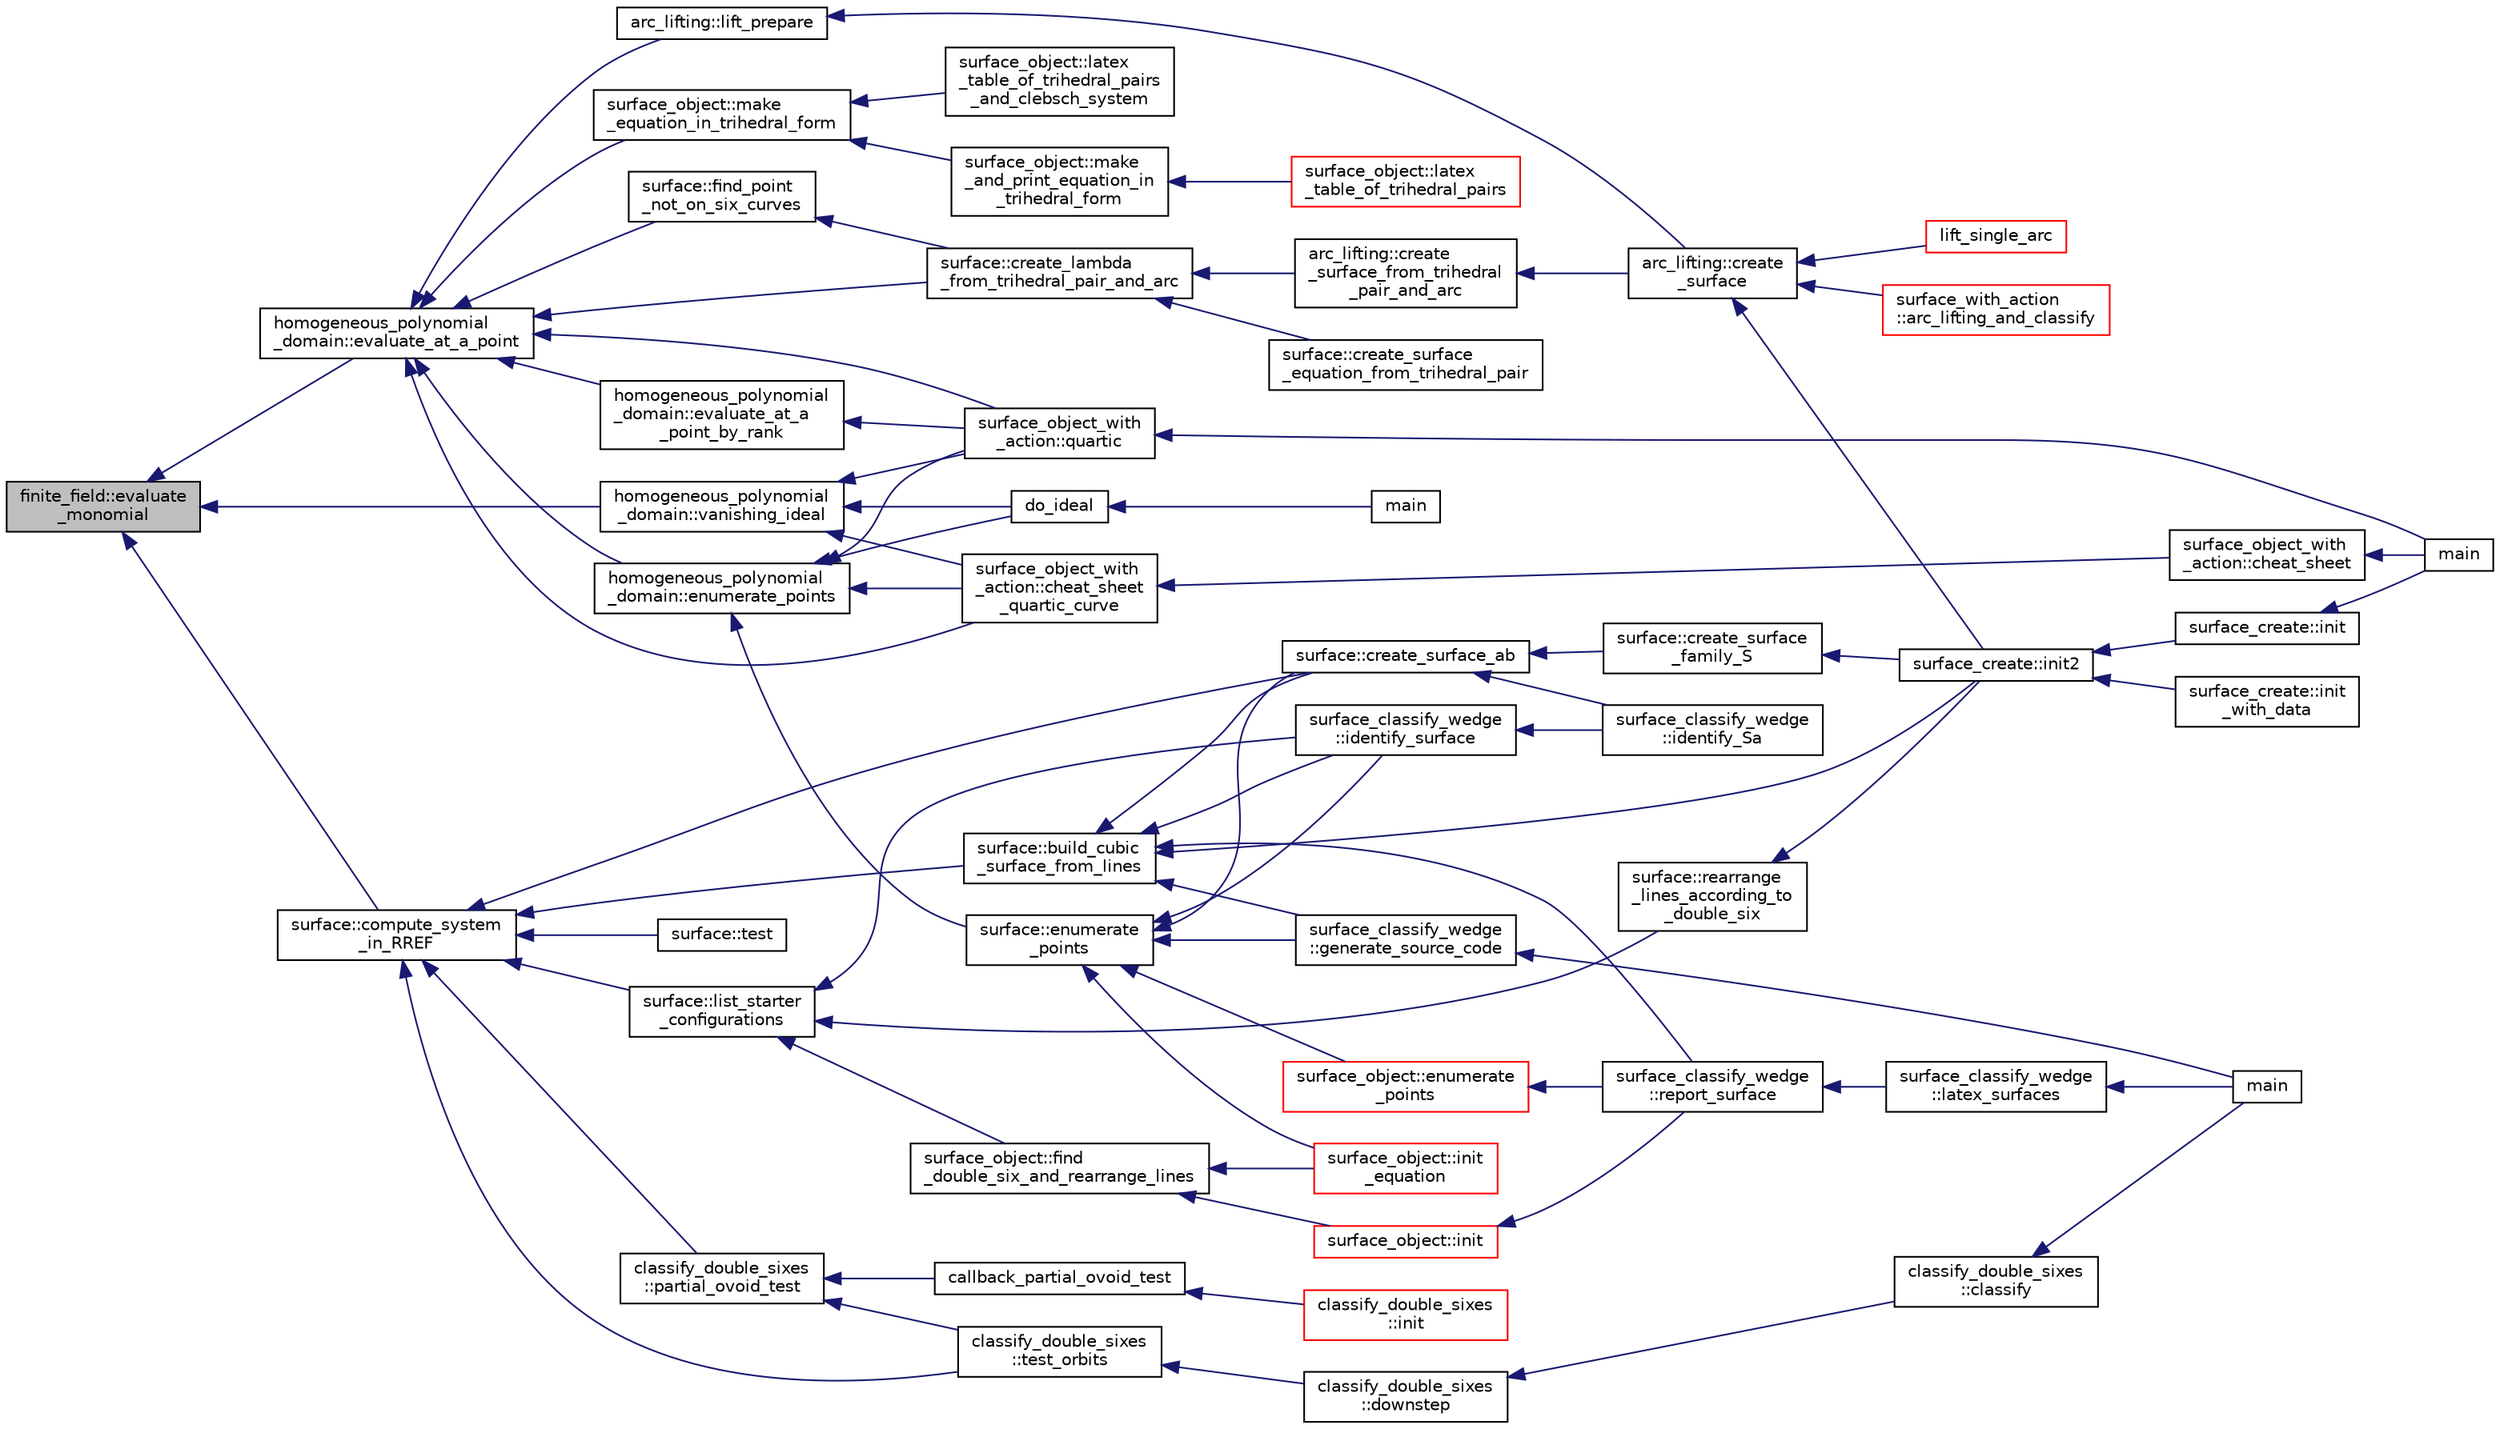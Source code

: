 digraph "finite_field::evaluate_monomial"
{
  edge [fontname="Helvetica",fontsize="10",labelfontname="Helvetica",labelfontsize="10"];
  node [fontname="Helvetica",fontsize="10",shape=record];
  rankdir="LR";
  Node2720 [label="finite_field::evaluate\l_monomial",height=0.2,width=0.4,color="black", fillcolor="grey75", style="filled", fontcolor="black"];
  Node2720 -> Node2721 [dir="back",color="midnightblue",fontsize="10",style="solid",fontname="Helvetica"];
  Node2721 [label="homogeneous_polynomial\l_domain::evaluate_at_a_point",height=0.2,width=0.4,color="black", fillcolor="white", style="filled",URL="$d2/da7/classhomogeneous__polynomial__domain.html#ad3989698a38d04fc319162c376fe6343"];
  Node2721 -> Node2722 [dir="back",color="midnightblue",fontsize="10",style="solid",fontname="Helvetica"];
  Node2722 [label="homogeneous_polynomial\l_domain::enumerate_points",height=0.2,width=0.4,color="black", fillcolor="white", style="filled",URL="$d2/da7/classhomogeneous__polynomial__domain.html#adc0868f632cc5662b7bfaf0b3d72268f"];
  Node2722 -> Node2723 [dir="back",color="midnightblue",fontsize="10",style="solid",fontname="Helvetica"];
  Node2723 [label="do_ideal",height=0.2,width=0.4,color="black", fillcolor="white", style="filled",URL="$d4/d67/geometry_8h.html#a719f98ff45a1f8cbe0ff10a1954f0893"];
  Node2723 -> Node2724 [dir="back",color="midnightblue",fontsize="10",style="solid",fontname="Helvetica"];
  Node2724 [label="main",height=0.2,width=0.4,color="black", fillcolor="white", style="filled",URL="$d0/d2f/process_8_c.html#a3c04138a5bfe5d72780bb7e82a18e627"];
  Node2722 -> Node2725 [dir="back",color="midnightblue",fontsize="10",style="solid",fontname="Helvetica"];
  Node2725 [label="surface::enumerate\l_points",height=0.2,width=0.4,color="black", fillcolor="white", style="filled",URL="$d5/d88/classsurface.html#adc79cf9249a0bd3350b35a9c6bdd94d8"];
  Node2725 -> Node2726 [dir="back",color="midnightblue",fontsize="10",style="solid",fontname="Helvetica"];
  Node2726 [label="surface::create_surface_ab",height=0.2,width=0.4,color="black", fillcolor="white", style="filled",URL="$d5/d88/classsurface.html#a9e0834d9fd3ea14957df1944ac40c847"];
  Node2726 -> Node2727 [dir="back",color="midnightblue",fontsize="10",style="solid",fontname="Helvetica"];
  Node2727 [label="surface::create_surface\l_family_S",height=0.2,width=0.4,color="black", fillcolor="white", style="filled",URL="$d5/d88/classsurface.html#a820199c4eab279fad1085a308550fa8f"];
  Node2727 -> Node2728 [dir="back",color="midnightblue",fontsize="10",style="solid",fontname="Helvetica"];
  Node2728 [label="surface_create::init2",height=0.2,width=0.4,color="black", fillcolor="white", style="filled",URL="$de/da4/classsurface__create.html#a0d600640f7dd62d5a6c36443effdab59"];
  Node2728 -> Node2729 [dir="back",color="midnightblue",fontsize="10",style="solid",fontname="Helvetica"];
  Node2729 [label="surface_create::init\l_with_data",height=0.2,width=0.4,color="black", fillcolor="white", style="filled",URL="$de/da4/classsurface__create.html#a9226f687139676532adb1aa971fbade2"];
  Node2728 -> Node2730 [dir="back",color="midnightblue",fontsize="10",style="solid",fontname="Helvetica"];
  Node2730 [label="surface_create::init",height=0.2,width=0.4,color="black", fillcolor="white", style="filled",URL="$de/da4/classsurface__create.html#ab0db5c12825f778e3caf8aa4da02eb06"];
  Node2730 -> Node2731 [dir="back",color="midnightblue",fontsize="10",style="solid",fontname="Helvetica"];
  Node2731 [label="main",height=0.2,width=0.4,color="black", fillcolor="white", style="filled",URL="$d2/dfa/create__surface__main_8_c.html#a217dbf8b442f20279ea00b898af96f52"];
  Node2726 -> Node2732 [dir="back",color="midnightblue",fontsize="10",style="solid",fontname="Helvetica"];
  Node2732 [label="surface_classify_wedge\l::identify_Sa",height=0.2,width=0.4,color="black", fillcolor="white", style="filled",URL="$d7/d5c/classsurface__classify__wedge.html#a8fdc22ea1850bd4da28ace84adb055a6"];
  Node2725 -> Node2733 [dir="back",color="midnightblue",fontsize="10",style="solid",fontname="Helvetica"];
  Node2733 [label="surface_object::init\l_equation",height=0.2,width=0.4,color="red", fillcolor="white", style="filled",URL="$df/df8/classsurface__object.html#afd4f4d1accbf361897374bd18d571913"];
  Node2725 -> Node2738 [dir="back",color="midnightblue",fontsize="10",style="solid",fontname="Helvetica"];
  Node2738 [label="surface_object::enumerate\l_points",height=0.2,width=0.4,color="red", fillcolor="white", style="filled",URL="$df/df8/classsurface__object.html#a001a13b6ea34dbe559033af634203466"];
  Node2738 -> Node2741 [dir="back",color="midnightblue",fontsize="10",style="solid",fontname="Helvetica"];
  Node2741 [label="surface_classify_wedge\l::report_surface",height=0.2,width=0.4,color="black", fillcolor="white", style="filled",URL="$d7/d5c/classsurface__classify__wedge.html#ad577d435c4726d0a35c10b2f8d4ed00c"];
  Node2741 -> Node2742 [dir="back",color="midnightblue",fontsize="10",style="solid",fontname="Helvetica"];
  Node2742 [label="surface_classify_wedge\l::latex_surfaces",height=0.2,width=0.4,color="black", fillcolor="white", style="filled",URL="$d7/d5c/classsurface__classify__wedge.html#a5698763ece48d6f0a605527ca62429c5"];
  Node2742 -> Node2743 [dir="back",color="midnightblue",fontsize="10",style="solid",fontname="Helvetica"];
  Node2743 [label="main",height=0.2,width=0.4,color="black", fillcolor="white", style="filled",URL="$df/df8/surface__classify_8_c.html#a217dbf8b442f20279ea00b898af96f52"];
  Node2725 -> Node2745 [dir="back",color="midnightblue",fontsize="10",style="solid",fontname="Helvetica"];
  Node2745 [label="surface_classify_wedge\l::identify_surface",height=0.2,width=0.4,color="black", fillcolor="white", style="filled",URL="$d7/d5c/classsurface__classify__wedge.html#a0ee820a0324434792bd5362b4606de80"];
  Node2745 -> Node2732 [dir="back",color="midnightblue",fontsize="10",style="solid",fontname="Helvetica"];
  Node2725 -> Node2746 [dir="back",color="midnightblue",fontsize="10",style="solid",fontname="Helvetica"];
  Node2746 [label="surface_classify_wedge\l::generate_source_code",height=0.2,width=0.4,color="black", fillcolor="white", style="filled",URL="$d7/d5c/classsurface__classify__wedge.html#a4cb31d5e7747571177fbdedf79631fd9"];
  Node2746 -> Node2743 [dir="back",color="midnightblue",fontsize="10",style="solid",fontname="Helvetica"];
  Node2722 -> Node2747 [dir="back",color="midnightblue",fontsize="10",style="solid",fontname="Helvetica"];
  Node2747 [label="surface_object_with\l_action::quartic",height=0.2,width=0.4,color="black", fillcolor="white", style="filled",URL="$db/d28/classsurface__object__with__action.html#a0143b698eb050332a79ed95f7d274ada"];
  Node2747 -> Node2731 [dir="back",color="midnightblue",fontsize="10",style="solid",fontname="Helvetica"];
  Node2722 -> Node2748 [dir="back",color="midnightblue",fontsize="10",style="solid",fontname="Helvetica"];
  Node2748 [label="surface_object_with\l_action::cheat_sheet\l_quartic_curve",height=0.2,width=0.4,color="black", fillcolor="white", style="filled",URL="$db/d28/classsurface__object__with__action.html#a7f42e37fc76dd9b6b113e35c2b886b36"];
  Node2748 -> Node2749 [dir="back",color="midnightblue",fontsize="10",style="solid",fontname="Helvetica"];
  Node2749 [label="surface_object_with\l_action::cheat_sheet",height=0.2,width=0.4,color="black", fillcolor="white", style="filled",URL="$db/d28/classsurface__object__with__action.html#a13371a6bb26f27759adcc0f7292b12d2"];
  Node2749 -> Node2731 [dir="back",color="midnightblue",fontsize="10",style="solid",fontname="Helvetica"];
  Node2721 -> Node2750 [dir="back",color="midnightblue",fontsize="10",style="solid",fontname="Helvetica"];
  Node2750 [label="homogeneous_polynomial\l_domain::evaluate_at_a\l_point_by_rank",height=0.2,width=0.4,color="black", fillcolor="white", style="filled",URL="$d2/da7/classhomogeneous__polynomial__domain.html#ae0bde037e3b48c69c7bd2b719eee5489"];
  Node2750 -> Node2747 [dir="back",color="midnightblue",fontsize="10",style="solid",fontname="Helvetica"];
  Node2721 -> Node2751 [dir="back",color="midnightblue",fontsize="10",style="solid",fontname="Helvetica"];
  Node2751 [label="surface::create_lambda\l_from_trihedral_pair_and_arc",height=0.2,width=0.4,color="black", fillcolor="white", style="filled",URL="$d5/d88/classsurface.html#adb7f42b89cea8b8b3b63e0b02f925e59"];
  Node2751 -> Node2752 [dir="back",color="midnightblue",fontsize="10",style="solid",fontname="Helvetica"];
  Node2752 [label="surface::create_surface\l_equation_from_trihedral_pair",height=0.2,width=0.4,color="black", fillcolor="white", style="filled",URL="$d5/d88/classsurface.html#a39c89c2c3826d0d79d54ec69fb35a35e"];
  Node2751 -> Node2753 [dir="back",color="midnightblue",fontsize="10",style="solid",fontname="Helvetica"];
  Node2753 [label="arc_lifting::create\l_surface_from_trihedral\l_pair_and_arc",height=0.2,width=0.4,color="black", fillcolor="white", style="filled",URL="$dc/db7/classarc__lifting.html#a947fc1f7d5456a5654eef22b14c70317"];
  Node2753 -> Node2754 [dir="back",color="midnightblue",fontsize="10",style="solid",fontname="Helvetica"];
  Node2754 [label="arc_lifting::create\l_surface",height=0.2,width=0.4,color="black", fillcolor="white", style="filled",URL="$dc/db7/classarc__lifting.html#a2b1fd46281de9ff3fef00fc122d39b2b"];
  Node2754 -> Node2755 [dir="back",color="midnightblue",fontsize="10",style="solid",fontname="Helvetica"];
  Node2755 [label="lift_single_arc",height=0.2,width=0.4,color="red", fillcolor="white", style="filled",URL="$d6/dc3/arc__lifting__main_8_c.html#a0bdc148f70112959722a40cf9758d54b"];
  Node2754 -> Node2728 [dir="back",color="midnightblue",fontsize="10",style="solid",fontname="Helvetica"];
  Node2754 -> Node2735 [dir="back",color="midnightblue",fontsize="10",style="solid",fontname="Helvetica"];
  Node2735 [label="surface_with_action\l::arc_lifting_and_classify",height=0.2,width=0.4,color="red", fillcolor="white", style="filled",URL="$d8/df9/classsurface__with__action.html#a62a3948f830c59e09ef94937650a07a4"];
  Node2721 -> Node2756 [dir="back",color="midnightblue",fontsize="10",style="solid",fontname="Helvetica"];
  Node2756 [label="surface::find_point\l_not_on_six_curves",height=0.2,width=0.4,color="black", fillcolor="white", style="filled",URL="$d5/d88/classsurface.html#af88fb1ad052ac4c860b78a285f9c7b61"];
  Node2756 -> Node2751 [dir="back",color="midnightblue",fontsize="10",style="solid",fontname="Helvetica"];
  Node2721 -> Node2757 [dir="back",color="midnightblue",fontsize="10",style="solid",fontname="Helvetica"];
  Node2757 [label="surface_object::make\l_equation_in_trihedral_form",height=0.2,width=0.4,color="black", fillcolor="white", style="filled",URL="$df/df8/classsurface__object.html#a27fe2b23c959d65da1c1cac88a38ca08"];
  Node2757 -> Node2758 [dir="back",color="midnightblue",fontsize="10",style="solid",fontname="Helvetica"];
  Node2758 [label="surface_object::latex\l_table_of_trihedral_pairs\l_and_clebsch_system",height=0.2,width=0.4,color="black", fillcolor="white", style="filled",URL="$df/df8/classsurface__object.html#a174ac7ffea380b2c2593fbe540da38c4"];
  Node2757 -> Node2759 [dir="back",color="midnightblue",fontsize="10",style="solid",fontname="Helvetica"];
  Node2759 [label="surface_object::make\l_and_print_equation_in\l_trihedral_form",height=0.2,width=0.4,color="black", fillcolor="white", style="filled",URL="$df/df8/classsurface__object.html#a02b3921d146d4b171a0f5e45e08cd8fc"];
  Node2759 -> Node2760 [dir="back",color="midnightblue",fontsize="10",style="solid",fontname="Helvetica"];
  Node2760 [label="surface_object::latex\l_table_of_trihedral_pairs",height=0.2,width=0.4,color="red", fillcolor="white", style="filled",URL="$df/df8/classsurface__object.html#ae64b2ea950f99fb467960a0f2cbe7aa7"];
  Node2721 -> Node2762 [dir="back",color="midnightblue",fontsize="10",style="solid",fontname="Helvetica"];
  Node2762 [label="arc_lifting::lift_prepare",height=0.2,width=0.4,color="black", fillcolor="white", style="filled",URL="$dc/db7/classarc__lifting.html#a5faae15fa91aadc062307cafedd52286"];
  Node2762 -> Node2754 [dir="back",color="midnightblue",fontsize="10",style="solid",fontname="Helvetica"];
  Node2721 -> Node2747 [dir="back",color="midnightblue",fontsize="10",style="solid",fontname="Helvetica"];
  Node2721 -> Node2748 [dir="back",color="midnightblue",fontsize="10",style="solid",fontname="Helvetica"];
  Node2720 -> Node2763 [dir="back",color="midnightblue",fontsize="10",style="solid",fontname="Helvetica"];
  Node2763 [label="homogeneous_polynomial\l_domain::vanishing_ideal",height=0.2,width=0.4,color="black", fillcolor="white", style="filled",URL="$d2/da7/classhomogeneous__polynomial__domain.html#a7037f7f1cd49d297eb3063b6b04699e2"];
  Node2763 -> Node2723 [dir="back",color="midnightblue",fontsize="10",style="solid",fontname="Helvetica"];
  Node2763 -> Node2747 [dir="back",color="midnightblue",fontsize="10",style="solid",fontname="Helvetica"];
  Node2763 -> Node2748 [dir="back",color="midnightblue",fontsize="10",style="solid",fontname="Helvetica"];
  Node2720 -> Node2764 [dir="back",color="midnightblue",fontsize="10",style="solid",fontname="Helvetica"];
  Node2764 [label="surface::compute_system\l_in_RREF",height=0.2,width=0.4,color="black", fillcolor="white", style="filled",URL="$d5/d88/classsurface.html#ac9feb8f85c4de01b183428fdbd874e71"];
  Node2764 -> Node2765 [dir="back",color="midnightblue",fontsize="10",style="solid",fontname="Helvetica"];
  Node2765 [label="surface::build_cubic\l_surface_from_lines",height=0.2,width=0.4,color="black", fillcolor="white", style="filled",URL="$d5/d88/classsurface.html#a95e15e44b3f97a1d83b878b31751a0a2"];
  Node2765 -> Node2726 [dir="back",color="midnightblue",fontsize="10",style="solid",fontname="Helvetica"];
  Node2765 -> Node2745 [dir="back",color="midnightblue",fontsize="10",style="solid",fontname="Helvetica"];
  Node2765 -> Node2741 [dir="back",color="midnightblue",fontsize="10",style="solid",fontname="Helvetica"];
  Node2765 -> Node2746 [dir="back",color="midnightblue",fontsize="10",style="solid",fontname="Helvetica"];
  Node2765 -> Node2728 [dir="back",color="midnightblue",fontsize="10",style="solid",fontname="Helvetica"];
  Node2764 -> Node2766 [dir="back",color="midnightblue",fontsize="10",style="solid",fontname="Helvetica"];
  Node2766 [label="surface::test",height=0.2,width=0.4,color="black", fillcolor="white", style="filled",URL="$d5/d88/classsurface.html#a8eabf9029a80a2b10651455a56b7e5f0"];
  Node2764 -> Node2726 [dir="back",color="midnightblue",fontsize="10",style="solid",fontname="Helvetica"];
  Node2764 -> Node2767 [dir="back",color="midnightblue",fontsize="10",style="solid",fontname="Helvetica"];
  Node2767 [label="surface::list_starter\l_configurations",height=0.2,width=0.4,color="black", fillcolor="white", style="filled",URL="$d5/d88/classsurface.html#a55328e9de25d908fa823cc78633fdda1"];
  Node2767 -> Node2768 [dir="back",color="midnightblue",fontsize="10",style="solid",fontname="Helvetica"];
  Node2768 [label="surface::rearrange\l_lines_according_to\l_double_six",height=0.2,width=0.4,color="black", fillcolor="white", style="filled",URL="$d5/d88/classsurface.html#a8deb9b16536ddcc8646ef71151c5319b"];
  Node2768 -> Node2728 [dir="back",color="midnightblue",fontsize="10",style="solid",fontname="Helvetica"];
  Node2767 -> Node2769 [dir="back",color="midnightblue",fontsize="10",style="solid",fontname="Helvetica"];
  Node2769 [label="surface_object::find\l_double_six_and_rearrange_lines",height=0.2,width=0.4,color="black", fillcolor="white", style="filled",URL="$df/df8/classsurface__object.html#aa2fc4ff039e9f3a5ac29718e29b6b90c"];
  Node2769 -> Node2733 [dir="back",color="midnightblue",fontsize="10",style="solid",fontname="Helvetica"];
  Node2769 -> Node2740 [dir="back",color="midnightblue",fontsize="10",style="solid",fontname="Helvetica"];
  Node2740 [label="surface_object::init",height=0.2,width=0.4,color="red", fillcolor="white", style="filled",URL="$df/df8/classsurface__object.html#ae51d9ac0a3853bc07908ac48ffa6e0d2"];
  Node2740 -> Node2741 [dir="back",color="midnightblue",fontsize="10",style="solid",fontname="Helvetica"];
  Node2767 -> Node2745 [dir="back",color="midnightblue",fontsize="10",style="solid",fontname="Helvetica"];
  Node2764 -> Node2770 [dir="back",color="midnightblue",fontsize="10",style="solid",fontname="Helvetica"];
  Node2770 [label="classify_double_sixes\l::partial_ovoid_test",height=0.2,width=0.4,color="black", fillcolor="white", style="filled",URL="$dd/d23/classclassify__double__sixes.html#a9535ae3adb2856d9a819b204b5fcdd51"];
  Node2770 -> Node2771 [dir="back",color="midnightblue",fontsize="10",style="solid",fontname="Helvetica"];
  Node2771 [label="callback_partial_ovoid_test",height=0.2,width=0.4,color="black", fillcolor="white", style="filled",URL="$d5/de0/top__level__global_8_c.html#a727820f93ffbddb54e384905b4661761"];
  Node2771 -> Node2772 [dir="back",color="midnightblue",fontsize="10",style="solid",fontname="Helvetica"];
  Node2772 [label="classify_double_sixes\l::init",height=0.2,width=0.4,color="red", fillcolor="white", style="filled",URL="$dd/d23/classclassify__double__sixes.html#a8c5c41d5124b35379d626480ff225f7b"];
  Node2770 -> Node2774 [dir="back",color="midnightblue",fontsize="10",style="solid",fontname="Helvetica"];
  Node2774 [label="classify_double_sixes\l::test_orbits",height=0.2,width=0.4,color="black", fillcolor="white", style="filled",URL="$dd/d23/classclassify__double__sixes.html#abbdf82332e2bd681f4afb1b21fa85bed"];
  Node2774 -> Node2775 [dir="back",color="midnightblue",fontsize="10",style="solid",fontname="Helvetica"];
  Node2775 [label="classify_double_sixes\l::downstep",height=0.2,width=0.4,color="black", fillcolor="white", style="filled",URL="$dd/d23/classclassify__double__sixes.html#aed4b1460612fe2fd5b4e4611e83b2806"];
  Node2775 -> Node2776 [dir="back",color="midnightblue",fontsize="10",style="solid",fontname="Helvetica"];
  Node2776 [label="classify_double_sixes\l::classify",height=0.2,width=0.4,color="black", fillcolor="white", style="filled",URL="$dd/d23/classclassify__double__sixes.html#aa22b7c156d68376a603743c8b43a58ef"];
  Node2776 -> Node2743 [dir="back",color="midnightblue",fontsize="10",style="solid",fontname="Helvetica"];
  Node2764 -> Node2774 [dir="back",color="midnightblue",fontsize="10",style="solid",fontname="Helvetica"];
}
